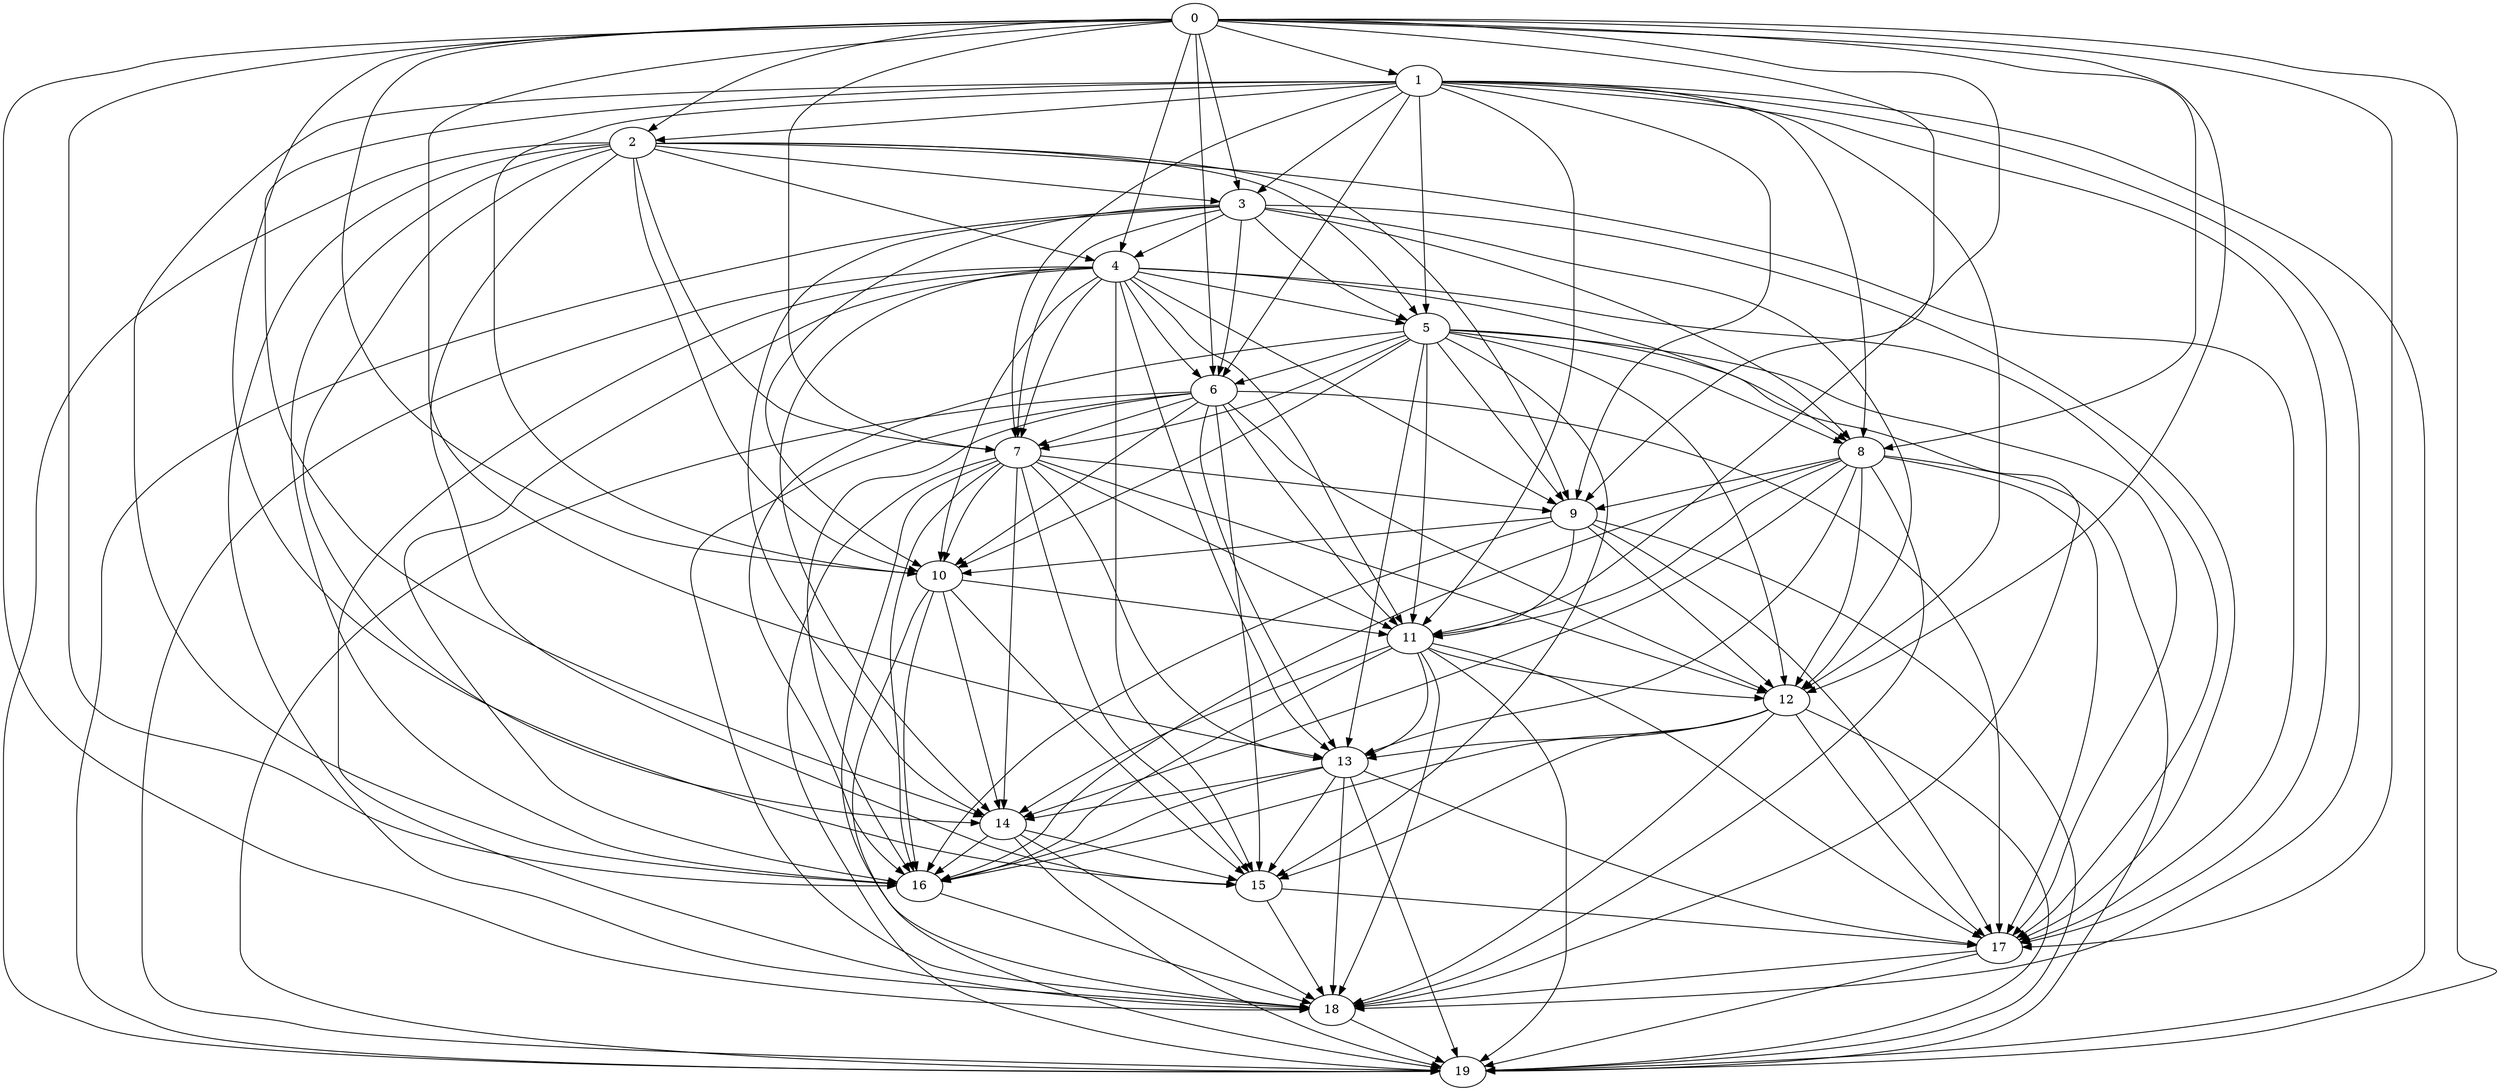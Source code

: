 digraph {0 -> 1[Label=9];
0 -> 2[Label=3];
0 -> 3[Label=7];
0 -> 4[Label=9];
0 -> 6[Label=8];
0 -> 7[Label=9];
0 -> 8[Label=3];
0 -> 9[Label=1];
0 -> 10[Label=9];
0 -> 11[Label=9];
0 -> 12[Label=9];
0 -> 13[Label=9];
0 -> 15[Label=10];
0 -> 16[Label=2];
0 -> 17[Label=7];
0 -> 18[Label=10];
0 -> 19[Label=6];
1 -> 2[Label=6];
1 -> 3[Label=3];
1 -> 5[Label=5];
1 -> 6[Label=8];
1 -> 7[Label=5];
1 -> 8[Label=6];
1 -> 9[Label=7];
1 -> 10[Label=10];
1 -> 11[Label=7];
1 -> 12[Label=2];
1 -> 14[Label=1];
1 -> 16[Label=3];
1 -> 17[Label=8];
1 -> 18[Label=9];
1 -> 19[Label=10];
2 -> 3[Label=10];
2 -> 4[Label=1];
2 -> 5[Label=2];
2 -> 7[Label=8];
2 -> 9[Label=9];
2 -> 10[Label=4];
2 -> 14[Label=4];
2 -> 15[Label=10];
2 -> 16[Label=2];
2 -> 17[Label=4];
2 -> 18[Label=8];
2 -> 19[Label=9];
3 -> 4[Label=8];
3 -> 5[Label=5];
3 -> 6[Label=2];
3 -> 7[Label=4];
3 -> 8[Label=7];
3 -> 10[Label=7];
3 -> 12[Label=9];
3 -> 14[Label=9];
3 -> 17[Label=6];
3 -> 19[Label=5];
4 -> 5[Label=4];
4 -> 6[Label=3];
4 -> 7[Label=2];
4 -> 8[Label=2];
4 -> 9[Label=9];
4 -> 10[Label=9];
4 -> 11[Label=3];
4 -> 13[Label=1];
4 -> 14[Label=5];
4 -> 15[Label=8];
4 -> 16[Label=10];
4 -> 17[Label=9];
4 -> 18[Label=8];
4 -> 19[Label=1];
5 -> 6[Label=4];
5 -> 7[Label=2];
5 -> 8[Label=6];
5 -> 9[Label=9];
5 -> 10[Label=1];
5 -> 11[Label=8];
5 -> 12[Label=3];
5 -> 13[Label=7];
5 -> 15[Label=2];
5 -> 16[Label=3];
5 -> 17[Label=4];
5 -> 18[Label=9];
6 -> 7[Label=10];
6 -> 10[Label=6];
6 -> 11[Label=7];
6 -> 12[Label=5];
6 -> 13[Label=7];
6 -> 15[Label=4];
6 -> 16[Label=3];
6 -> 17[Label=6];
6 -> 18[Label=9];
6 -> 19[Label=6];
7 -> 9[Label=3];
7 -> 10[Label=8];
7 -> 11[Label=2];
7 -> 12[Label=10];
7 -> 13[Label=1];
7 -> 14[Label=5];
7 -> 15[Label=8];
7 -> 16[Label=4];
7 -> 18[Label=5];
7 -> 19[Label=9];
8 -> 9[Label=1];
8 -> 11[Label=9];
8 -> 12[Label=9];
8 -> 13[Label=8];
8 -> 14[Label=10];
8 -> 16[Label=3];
8 -> 17[Label=8];
8 -> 18[Label=6];
8 -> 19[Label=8];
9 -> 10[Label=9];
9 -> 11[Label=2];
9 -> 12[Label=4];
9 -> 16[Label=9];
9 -> 17[Label=1];
9 -> 19[Label=9];
10 -> 11[Label=4];
10 -> 14[Label=5];
10 -> 15[Label=2];
10 -> 16[Label=1];
10 -> 19[Label=7];
11 -> 12[Label=8];
11 -> 13[Label=9];
11 -> 14[Label=2];
11 -> 16[Label=1];
11 -> 17[Label=2];
11 -> 18[Label=7];
11 -> 19[Label=1];
12 -> 13[Label=10];
12 -> 15[Label=4];
12 -> 16[Label=6];
12 -> 17[Label=6];
12 -> 18[Label=8];
12 -> 19[Label=2];
13 -> 14[Label=10];
13 -> 15[Label=1];
13 -> 16[Label=9];
13 -> 17[Label=3];
13 -> 18[Label=6];
13 -> 19[Label=2];
14 -> 15[Label=2];
14 -> 16[Label=1];
14 -> 18[Label=9];
14 -> 19[Label=1];
15 -> 17[Label=10];
15 -> 18[Label=2];
16 -> 18[Label=4];
17 -> 18[Label=6];
17 -> 19[Label=4];
18 -> 19[Label=8];
}